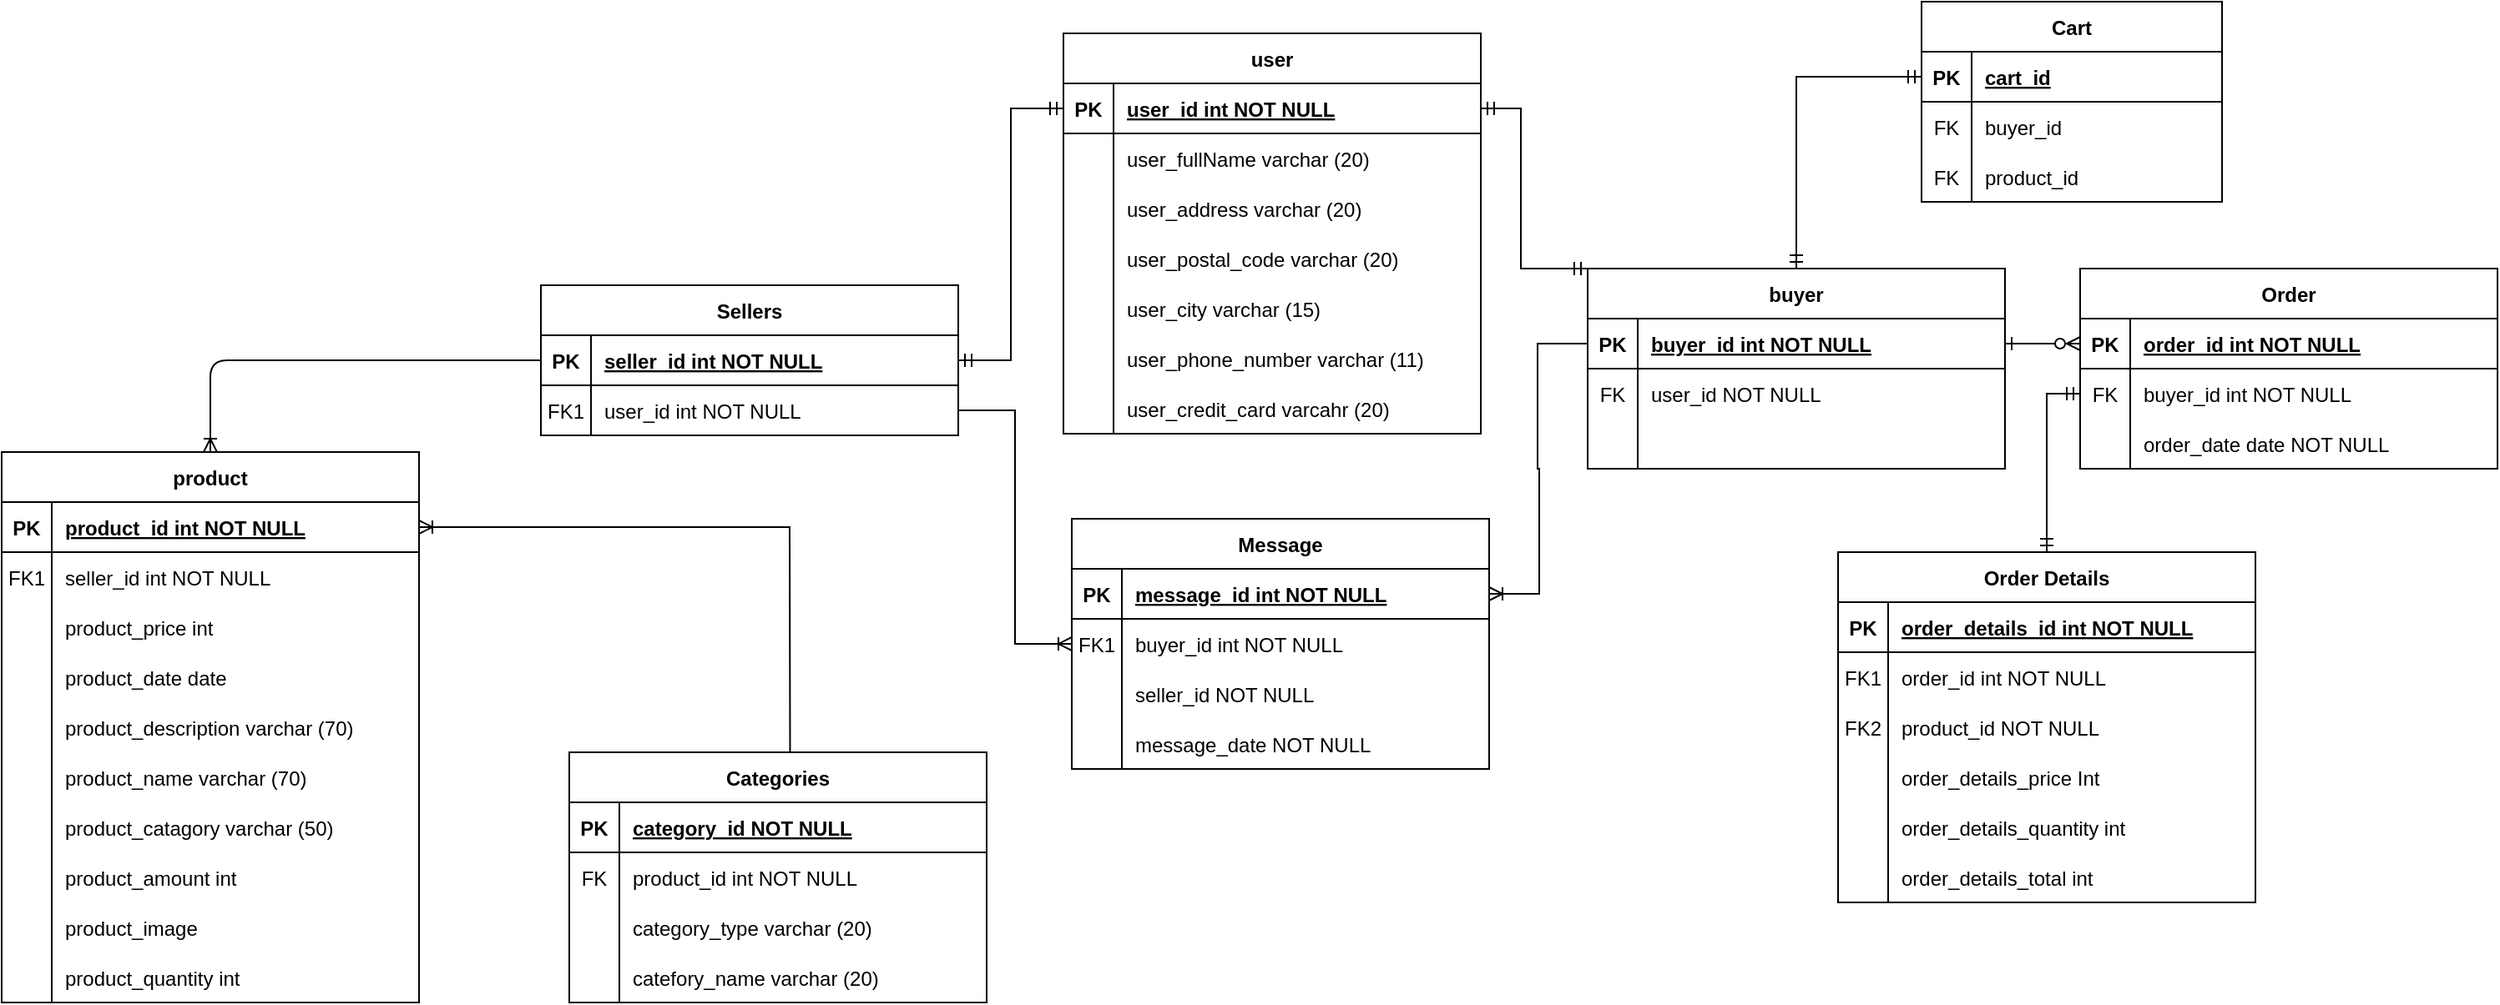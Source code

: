 <mxfile version="20.5.1" type="google"><diagram id="R2lEEEUBdFMjLlhIrx00" name="Page-1"><mxGraphModel dx="2414" dy="1028" grid="1" gridSize="10" guides="1" tooltips="1" connect="1" arrows="1" fold="1" page="1" pageScale="1" pageWidth="850" pageHeight="1100" math="0" shadow="0" extFonts="Permanent Marker^https://fonts.googleapis.com/css?family=Permanent+Marker"><root><mxCell id="0"/><mxCell id="1" parent="0"/><mxCell id="FmV2JUPuPhBurT6Kv4lT-8" value="" style="edgeStyle=entityRelationEdgeStyle;endArrow=ERzeroToMany;startArrow=ERone;endFill=1;startFill=0;exitX=1;exitY=0.5;exitDx=0;exitDy=0;entryX=0;entryY=0.5;entryDx=0;entryDy=0;" parent="1" source="FmV2JUPuPhBurT6Kv4lT-36" target="FmV2JUPuPhBurT6Kv4lT-26" edge="1"><mxGeometry width="100" height="100" relative="1" as="geometry"><mxPoint x="710" y="230" as="sourcePoint"/><mxPoint x="120" y="205" as="targetPoint"/></mxGeometry></mxCell><mxCell id="FmV2JUPuPhBurT6Kv4lT-9" value="Sellers" style="shape=table;startSize=30;container=1;collapsible=1;childLayout=tableLayout;fixedRows=1;rowLines=0;fontStyle=1;align=center;resizeLast=1;" parent="1" vertex="1"><mxGeometry x="-73" y="240" width="250" height="90" as="geometry"/></mxCell><mxCell id="FmV2JUPuPhBurT6Kv4lT-10" value="" style="shape=partialRectangle;collapsible=0;dropTarget=0;pointerEvents=0;fillColor=none;points=[[0,0.5],[1,0.5]];portConstraint=eastwest;top=0;left=0;right=0;bottom=1;" parent="FmV2JUPuPhBurT6Kv4lT-9" vertex="1"><mxGeometry y="30" width="250" height="30" as="geometry"/></mxCell><mxCell id="FmV2JUPuPhBurT6Kv4lT-11" value="PK" style="shape=partialRectangle;overflow=hidden;connectable=0;fillColor=none;top=0;left=0;bottom=0;right=0;fontStyle=1;" parent="FmV2JUPuPhBurT6Kv4lT-10" vertex="1"><mxGeometry width="30" height="30" as="geometry"><mxRectangle width="30" height="30" as="alternateBounds"/></mxGeometry></mxCell><mxCell id="FmV2JUPuPhBurT6Kv4lT-12" value="seller_id int NOT NULL " style="shape=partialRectangle;overflow=hidden;connectable=0;fillColor=none;top=0;left=0;bottom=0;right=0;align=left;spacingLeft=6;fontStyle=5;" parent="FmV2JUPuPhBurT6Kv4lT-10" vertex="1"><mxGeometry x="30" width="220" height="30" as="geometry"><mxRectangle width="220" height="30" as="alternateBounds"/></mxGeometry></mxCell><mxCell id="FmV2JUPuPhBurT6Kv4lT-13" value="" style="shape=partialRectangle;collapsible=0;dropTarget=0;pointerEvents=0;fillColor=none;points=[[0,0.5],[1,0.5]];portConstraint=eastwest;top=0;left=0;right=0;bottom=0;" parent="FmV2JUPuPhBurT6Kv4lT-9" vertex="1"><mxGeometry y="60" width="250" height="30" as="geometry"/></mxCell><mxCell id="FmV2JUPuPhBurT6Kv4lT-14" value="FK1" style="shape=partialRectangle;overflow=hidden;connectable=0;fillColor=none;top=0;left=0;bottom=0;right=0;" parent="FmV2JUPuPhBurT6Kv4lT-13" vertex="1"><mxGeometry width="30" height="30" as="geometry"><mxRectangle width="30" height="30" as="alternateBounds"/></mxGeometry></mxCell><mxCell id="FmV2JUPuPhBurT6Kv4lT-15" value="user_id int NOT NULL" style="shape=partialRectangle;overflow=hidden;connectable=0;fillColor=none;top=0;left=0;bottom=0;right=0;align=left;spacingLeft=6;" parent="FmV2JUPuPhBurT6Kv4lT-13" vertex="1"><mxGeometry x="30" width="220" height="30" as="geometry"><mxRectangle width="220" height="30" as="alternateBounds"/></mxGeometry></mxCell><mxCell id="FmV2JUPuPhBurT6Kv4lT-25" value="Order" style="shape=table;startSize=30;container=1;collapsible=1;childLayout=tableLayout;fixedRows=1;rowLines=0;fontStyle=1;align=center;resizeLast=1;" parent="1" vertex="1"><mxGeometry x="849" y="230" width="250" height="120" as="geometry"/></mxCell><mxCell id="FmV2JUPuPhBurT6Kv4lT-26" value="" style="shape=partialRectangle;collapsible=0;dropTarget=0;pointerEvents=0;fillColor=none;points=[[0,0.5],[1,0.5]];portConstraint=eastwest;top=0;left=0;right=0;bottom=1;" parent="FmV2JUPuPhBurT6Kv4lT-25" vertex="1"><mxGeometry y="30" width="250" height="30" as="geometry"/></mxCell><mxCell id="FmV2JUPuPhBurT6Kv4lT-27" value="PK" style="shape=partialRectangle;overflow=hidden;connectable=0;fillColor=none;top=0;left=0;bottom=0;right=0;fontStyle=1;" parent="FmV2JUPuPhBurT6Kv4lT-26" vertex="1"><mxGeometry width="30" height="30" as="geometry"><mxRectangle width="30" height="30" as="alternateBounds"/></mxGeometry></mxCell><mxCell id="FmV2JUPuPhBurT6Kv4lT-28" value="order_id int NOT NULL " style="shape=partialRectangle;overflow=hidden;connectable=0;fillColor=none;top=0;left=0;bottom=0;right=0;align=left;spacingLeft=6;fontStyle=5;" parent="FmV2JUPuPhBurT6Kv4lT-26" vertex="1"><mxGeometry x="30" width="220" height="30" as="geometry"><mxRectangle width="220" height="30" as="alternateBounds"/></mxGeometry></mxCell><mxCell id="hmLyhS4PEvPMnuB25apa-54" value="" style="shape=tableRow;horizontal=0;startSize=0;swimlaneHead=0;swimlaneBody=0;fillColor=none;collapsible=0;dropTarget=0;points=[[0,0.5],[1,0.5]];portConstraint=eastwest;top=0;left=0;right=0;bottom=0;" parent="FmV2JUPuPhBurT6Kv4lT-25" vertex="1"><mxGeometry y="60" width="250" height="30" as="geometry"/></mxCell><mxCell id="hmLyhS4PEvPMnuB25apa-55" value="FK" style="shape=partialRectangle;connectable=0;fillColor=none;top=0;left=0;bottom=0;right=0;editable=1;overflow=hidden;" parent="hmLyhS4PEvPMnuB25apa-54" vertex="1"><mxGeometry width="30" height="30" as="geometry"><mxRectangle width="30" height="30" as="alternateBounds"/></mxGeometry></mxCell><mxCell id="hmLyhS4PEvPMnuB25apa-56" value="buyer_id int NOT NULL" style="shape=partialRectangle;connectable=0;fillColor=none;top=0;left=0;bottom=0;right=0;align=left;spacingLeft=6;overflow=hidden;" parent="hmLyhS4PEvPMnuB25apa-54" vertex="1"><mxGeometry x="30" width="220" height="30" as="geometry"><mxRectangle width="220" height="30" as="alternateBounds"/></mxGeometry></mxCell><mxCell id="FmV2JUPuPhBurT6Kv4lT-32" value="" style="shape=partialRectangle;collapsible=0;dropTarget=0;pointerEvents=0;fillColor=none;points=[[0,0.5],[1,0.5]];portConstraint=eastwest;top=0;left=0;right=0;bottom=0;" parent="FmV2JUPuPhBurT6Kv4lT-25" vertex="1"><mxGeometry y="90" width="250" height="30" as="geometry"/></mxCell><mxCell id="FmV2JUPuPhBurT6Kv4lT-33" value="" style="shape=partialRectangle;overflow=hidden;connectable=0;fillColor=none;top=0;left=0;bottom=0;right=0;" parent="FmV2JUPuPhBurT6Kv4lT-32" vertex="1"><mxGeometry width="30" height="30" as="geometry"><mxRectangle width="30" height="30" as="alternateBounds"/></mxGeometry></mxCell><mxCell id="FmV2JUPuPhBurT6Kv4lT-34" value="order_date date NOT NULL" style="shape=partialRectangle;overflow=hidden;connectable=0;fillColor=none;top=0;left=0;bottom=0;right=0;align=left;spacingLeft=6;" parent="FmV2JUPuPhBurT6Kv4lT-32" vertex="1"><mxGeometry x="30" width="220" height="30" as="geometry"><mxRectangle width="220" height="30" as="alternateBounds"/></mxGeometry></mxCell><mxCell id="FmV2JUPuPhBurT6Kv4lT-35" value="buyer" style="shape=table;startSize=30;container=1;collapsible=1;childLayout=tableLayout;fixedRows=1;rowLines=0;fontStyle=1;align=center;resizeLast=1;" parent="1" vertex="1"><mxGeometry x="554" y="230" width="250" height="120" as="geometry"/></mxCell><mxCell id="FmV2JUPuPhBurT6Kv4lT-36" value="" style="shape=partialRectangle;collapsible=0;dropTarget=0;pointerEvents=0;fillColor=none;points=[[0,0.5],[1,0.5]];portConstraint=eastwest;top=0;left=0;right=0;bottom=1;" parent="FmV2JUPuPhBurT6Kv4lT-35" vertex="1"><mxGeometry y="30" width="250" height="30" as="geometry"/></mxCell><mxCell id="FmV2JUPuPhBurT6Kv4lT-37" value="PK" style="shape=partialRectangle;overflow=hidden;connectable=0;fillColor=none;top=0;left=0;bottom=0;right=0;fontStyle=1;" parent="FmV2JUPuPhBurT6Kv4lT-36" vertex="1"><mxGeometry width="30" height="30" as="geometry"><mxRectangle width="30" height="30" as="alternateBounds"/></mxGeometry></mxCell><mxCell id="FmV2JUPuPhBurT6Kv4lT-38" value="buyer_id int NOT NULL " style="shape=partialRectangle;overflow=hidden;connectable=0;fillColor=none;top=0;left=0;bottom=0;right=0;align=left;spacingLeft=6;fontStyle=5;" parent="FmV2JUPuPhBurT6Kv4lT-36" vertex="1"><mxGeometry x="30" width="220" height="30" as="geometry"><mxRectangle width="220" height="30" as="alternateBounds"/></mxGeometry></mxCell><mxCell id="hmLyhS4PEvPMnuB25apa-35" value="" style="shape=tableRow;horizontal=0;startSize=0;swimlaneHead=0;swimlaneBody=0;fillColor=none;collapsible=0;dropTarget=0;points=[[0,0.5],[1,0.5]];portConstraint=eastwest;top=0;left=0;right=0;bottom=0;" parent="FmV2JUPuPhBurT6Kv4lT-35" vertex="1"><mxGeometry y="60" width="250" height="30" as="geometry"/></mxCell><mxCell id="hmLyhS4PEvPMnuB25apa-36" value="FK" style="shape=partialRectangle;connectable=0;fillColor=none;top=0;left=0;bottom=0;right=0;fontStyle=0;overflow=hidden;" parent="hmLyhS4PEvPMnuB25apa-35" vertex="1"><mxGeometry width="30" height="30" as="geometry"><mxRectangle width="30" height="30" as="alternateBounds"/></mxGeometry></mxCell><mxCell id="hmLyhS4PEvPMnuB25apa-37" value="user_id NOT NULL" style="shape=partialRectangle;connectable=0;fillColor=none;top=0;left=0;bottom=0;right=0;align=left;spacingLeft=6;fontStyle=0;overflow=hidden;" parent="hmLyhS4PEvPMnuB25apa-35" vertex="1"><mxGeometry x="30" width="220" height="30" as="geometry"><mxRectangle width="220" height="30" as="alternateBounds"/></mxGeometry></mxCell><mxCell id="FmV2JUPuPhBurT6Kv4lT-39" value="" style="shape=partialRectangle;collapsible=0;dropTarget=0;pointerEvents=0;fillColor=none;points=[[0,0.5],[1,0.5]];portConstraint=eastwest;top=0;left=0;right=0;bottom=0;" parent="FmV2JUPuPhBurT6Kv4lT-35" vertex="1"><mxGeometry y="90" width="250" height="30" as="geometry"/></mxCell><mxCell id="FmV2JUPuPhBurT6Kv4lT-40" value="" style="shape=partialRectangle;overflow=hidden;connectable=0;fillColor=none;top=0;left=0;bottom=0;right=0;" parent="FmV2JUPuPhBurT6Kv4lT-39" vertex="1"><mxGeometry width="30" height="30" as="geometry"><mxRectangle width="30" height="30" as="alternateBounds"/></mxGeometry></mxCell><mxCell id="FmV2JUPuPhBurT6Kv4lT-41" value="" style="shape=partialRectangle;overflow=hidden;connectable=0;fillColor=none;top=0;left=0;bottom=0;right=0;align=left;spacingLeft=6;" parent="FmV2JUPuPhBurT6Kv4lT-39" vertex="1"><mxGeometry x="30" width="220" height="30" as="geometry"><mxRectangle width="220" height="30" as="alternateBounds"/></mxGeometry></mxCell><mxCell id="FmV2JUPuPhBurT6Kv4lT-42" value="product" style="shape=table;startSize=30;container=1;collapsible=1;childLayout=tableLayout;fixedRows=1;rowLines=0;fontStyle=1;align=center;resizeLast=1;" parent="1" vertex="1"><mxGeometry x="-396" y="340" width="250" height="330" as="geometry"/></mxCell><mxCell id="FmV2JUPuPhBurT6Kv4lT-43" value="" style="shape=partialRectangle;collapsible=0;dropTarget=0;pointerEvents=0;fillColor=none;points=[[0,0.5],[1,0.5]];portConstraint=eastwest;top=0;left=0;right=0;bottom=1;" parent="FmV2JUPuPhBurT6Kv4lT-42" vertex="1"><mxGeometry y="30" width="250" height="30" as="geometry"/></mxCell><mxCell id="FmV2JUPuPhBurT6Kv4lT-44" value="PK" style="shape=partialRectangle;overflow=hidden;connectable=0;fillColor=none;top=0;left=0;bottom=0;right=0;fontStyle=1;" parent="FmV2JUPuPhBurT6Kv4lT-43" vertex="1"><mxGeometry width="30" height="30" as="geometry"><mxRectangle width="30" height="30" as="alternateBounds"/></mxGeometry></mxCell><mxCell id="FmV2JUPuPhBurT6Kv4lT-45" value="product_id int NOT NULL " style="shape=partialRectangle;overflow=hidden;connectable=0;fillColor=none;top=0;left=0;bottom=0;right=0;align=left;spacingLeft=6;fontStyle=5;" parent="FmV2JUPuPhBurT6Kv4lT-43" vertex="1"><mxGeometry x="30" width="220" height="30" as="geometry"><mxRectangle width="220" height="30" as="alternateBounds"/></mxGeometry></mxCell><mxCell id="FmV2JUPuPhBurT6Kv4lT-46" value="" style="shape=partialRectangle;collapsible=0;dropTarget=0;pointerEvents=0;fillColor=none;points=[[0,0.5],[1,0.5]];portConstraint=eastwest;top=0;left=0;right=0;bottom=0;" parent="FmV2JUPuPhBurT6Kv4lT-42" vertex="1"><mxGeometry y="60" width="250" height="30" as="geometry"/></mxCell><mxCell id="FmV2JUPuPhBurT6Kv4lT-47" value="FK1" style="shape=partialRectangle;overflow=hidden;connectable=0;fillColor=none;top=0;left=0;bottom=0;right=0;" parent="FmV2JUPuPhBurT6Kv4lT-46" vertex="1"><mxGeometry width="30" height="30" as="geometry"><mxRectangle width="30" height="30" as="alternateBounds"/></mxGeometry></mxCell><mxCell id="FmV2JUPuPhBurT6Kv4lT-48" value="seller_id int NOT NULL" style="shape=partialRectangle;overflow=hidden;connectable=0;fillColor=none;top=0;left=0;bottom=0;right=0;align=left;spacingLeft=6;" parent="FmV2JUPuPhBurT6Kv4lT-46" vertex="1"><mxGeometry x="30" width="220" height="30" as="geometry"><mxRectangle width="220" height="30" as="alternateBounds"/></mxGeometry></mxCell><mxCell id="FmV2JUPuPhBurT6Kv4lT-82" value="" style="shape=tableRow;horizontal=0;startSize=0;swimlaneHead=0;swimlaneBody=0;fillColor=none;collapsible=0;dropTarget=0;points=[[0,0.5],[1,0.5]];portConstraint=eastwest;top=0;left=0;right=0;bottom=0;" parent="FmV2JUPuPhBurT6Kv4lT-42" vertex="1"><mxGeometry y="90" width="250" height="30" as="geometry"/></mxCell><mxCell id="FmV2JUPuPhBurT6Kv4lT-83" value="" style="shape=partialRectangle;connectable=0;fillColor=none;top=0;left=0;bottom=0;right=0;editable=1;overflow=hidden;" parent="FmV2JUPuPhBurT6Kv4lT-82" vertex="1"><mxGeometry width="30" height="30" as="geometry"><mxRectangle width="30" height="30" as="alternateBounds"/></mxGeometry></mxCell><mxCell id="FmV2JUPuPhBurT6Kv4lT-84" value="product_price int" style="shape=partialRectangle;connectable=0;fillColor=none;top=0;left=0;bottom=0;right=0;align=left;spacingLeft=6;overflow=hidden;" parent="FmV2JUPuPhBurT6Kv4lT-82" vertex="1"><mxGeometry x="30" width="220" height="30" as="geometry"><mxRectangle width="220" height="30" as="alternateBounds"/></mxGeometry></mxCell><mxCell id="FmV2JUPuPhBurT6Kv4lT-49" value="" style="shape=partialRectangle;collapsible=0;dropTarget=0;pointerEvents=0;fillColor=none;points=[[0,0.5],[1,0.5]];portConstraint=eastwest;top=0;left=0;right=0;bottom=0;" parent="FmV2JUPuPhBurT6Kv4lT-42" vertex="1"><mxGeometry y="120" width="250" height="30" as="geometry"/></mxCell><mxCell id="FmV2JUPuPhBurT6Kv4lT-50" value="" style="shape=partialRectangle;overflow=hidden;connectable=0;fillColor=none;top=0;left=0;bottom=0;right=0;" parent="FmV2JUPuPhBurT6Kv4lT-49" vertex="1"><mxGeometry width="30" height="30" as="geometry"><mxRectangle width="30" height="30" as="alternateBounds"/></mxGeometry></mxCell><mxCell id="FmV2JUPuPhBurT6Kv4lT-51" value="product_date date" style="shape=partialRectangle;overflow=hidden;connectable=0;fillColor=none;top=0;left=0;bottom=0;right=0;align=left;spacingLeft=6;" parent="FmV2JUPuPhBurT6Kv4lT-49" vertex="1"><mxGeometry x="30" width="220" height="30" as="geometry"><mxRectangle width="220" height="30" as="alternateBounds"/></mxGeometry></mxCell><mxCell id="FmV2JUPuPhBurT6Kv4lT-67" value="" style="shape=tableRow;horizontal=0;startSize=0;swimlaneHead=0;swimlaneBody=0;fillColor=none;collapsible=0;dropTarget=0;points=[[0,0.5],[1,0.5]];portConstraint=eastwest;top=0;left=0;right=0;bottom=0;" parent="FmV2JUPuPhBurT6Kv4lT-42" vertex="1"><mxGeometry y="150" width="250" height="30" as="geometry"/></mxCell><mxCell id="FmV2JUPuPhBurT6Kv4lT-68" value="" style="shape=partialRectangle;connectable=0;fillColor=none;top=0;left=0;bottom=0;right=0;editable=1;overflow=hidden;" parent="FmV2JUPuPhBurT6Kv4lT-67" vertex="1"><mxGeometry width="30" height="30" as="geometry"><mxRectangle width="30" height="30" as="alternateBounds"/></mxGeometry></mxCell><mxCell id="FmV2JUPuPhBurT6Kv4lT-69" value="product_description varchar (70)" style="shape=partialRectangle;connectable=0;fillColor=none;top=0;left=0;bottom=0;right=0;align=left;spacingLeft=6;overflow=hidden;" parent="FmV2JUPuPhBurT6Kv4lT-67" vertex="1"><mxGeometry x="30" width="220" height="30" as="geometry"><mxRectangle width="220" height="30" as="alternateBounds"/></mxGeometry></mxCell><mxCell id="FmV2JUPuPhBurT6Kv4lT-70" value="" style="shape=tableRow;horizontal=0;startSize=0;swimlaneHead=0;swimlaneBody=0;fillColor=none;collapsible=0;dropTarget=0;points=[[0,0.5],[1,0.5]];portConstraint=eastwest;top=0;left=0;right=0;bottom=0;" parent="FmV2JUPuPhBurT6Kv4lT-42" vertex="1"><mxGeometry y="180" width="250" height="30" as="geometry"/></mxCell><mxCell id="FmV2JUPuPhBurT6Kv4lT-71" value="" style="shape=partialRectangle;connectable=0;fillColor=none;top=0;left=0;bottom=0;right=0;editable=1;overflow=hidden;" parent="FmV2JUPuPhBurT6Kv4lT-70" vertex="1"><mxGeometry width="30" height="30" as="geometry"><mxRectangle width="30" height="30" as="alternateBounds"/></mxGeometry></mxCell><mxCell id="FmV2JUPuPhBurT6Kv4lT-72" value="product_name varchar (70)" style="shape=partialRectangle;connectable=0;fillColor=none;top=0;left=0;bottom=0;right=0;align=left;spacingLeft=6;overflow=hidden;" parent="FmV2JUPuPhBurT6Kv4lT-70" vertex="1"><mxGeometry x="30" width="220" height="30" as="geometry"><mxRectangle width="220" height="30" as="alternateBounds"/></mxGeometry></mxCell><mxCell id="FmV2JUPuPhBurT6Kv4lT-73" value="" style="shape=tableRow;horizontal=0;startSize=0;swimlaneHead=0;swimlaneBody=0;fillColor=none;collapsible=0;dropTarget=0;points=[[0,0.5],[1,0.5]];portConstraint=eastwest;top=0;left=0;right=0;bottom=0;" parent="FmV2JUPuPhBurT6Kv4lT-42" vertex="1"><mxGeometry y="210" width="250" height="30" as="geometry"/></mxCell><mxCell id="FmV2JUPuPhBurT6Kv4lT-74" value="" style="shape=partialRectangle;connectable=0;fillColor=none;top=0;left=0;bottom=0;right=0;editable=1;overflow=hidden;" parent="FmV2JUPuPhBurT6Kv4lT-73" vertex="1"><mxGeometry width="30" height="30" as="geometry"><mxRectangle width="30" height="30" as="alternateBounds"/></mxGeometry></mxCell><mxCell id="FmV2JUPuPhBurT6Kv4lT-75" value="product_catagory varchar (50)" style="shape=partialRectangle;connectable=0;fillColor=none;top=0;left=0;bottom=0;right=0;align=left;spacingLeft=6;overflow=hidden;" parent="FmV2JUPuPhBurT6Kv4lT-73" vertex="1"><mxGeometry x="30" width="220" height="30" as="geometry"><mxRectangle width="220" height="30" as="alternateBounds"/></mxGeometry></mxCell><mxCell id="FmV2JUPuPhBurT6Kv4lT-85" value="" style="shape=tableRow;horizontal=0;startSize=0;swimlaneHead=0;swimlaneBody=0;fillColor=none;collapsible=0;dropTarget=0;points=[[0,0.5],[1,0.5]];portConstraint=eastwest;top=0;left=0;right=0;bottom=0;" parent="FmV2JUPuPhBurT6Kv4lT-42" vertex="1"><mxGeometry y="240" width="250" height="30" as="geometry"/></mxCell><mxCell id="FmV2JUPuPhBurT6Kv4lT-86" value="" style="shape=partialRectangle;connectable=0;fillColor=none;top=0;left=0;bottom=0;right=0;editable=1;overflow=hidden;" parent="FmV2JUPuPhBurT6Kv4lT-85" vertex="1"><mxGeometry width="30" height="30" as="geometry"><mxRectangle width="30" height="30" as="alternateBounds"/></mxGeometry></mxCell><mxCell id="FmV2JUPuPhBurT6Kv4lT-87" value="product_amount int" style="shape=partialRectangle;connectable=0;fillColor=none;top=0;left=0;bottom=0;right=0;align=left;spacingLeft=6;overflow=hidden;" parent="FmV2JUPuPhBurT6Kv4lT-85" vertex="1"><mxGeometry x="30" width="220" height="30" as="geometry"><mxRectangle width="220" height="30" as="alternateBounds"/></mxGeometry></mxCell><mxCell id="FmV2JUPuPhBurT6Kv4lT-88" value="" style="shape=tableRow;horizontal=0;startSize=0;swimlaneHead=0;swimlaneBody=0;fillColor=none;collapsible=0;dropTarget=0;points=[[0,0.5],[1,0.5]];portConstraint=eastwest;top=0;left=0;right=0;bottom=0;" parent="FmV2JUPuPhBurT6Kv4lT-42" vertex="1"><mxGeometry y="270" width="250" height="30" as="geometry"/></mxCell><mxCell id="FmV2JUPuPhBurT6Kv4lT-89" value="" style="shape=partialRectangle;connectable=0;fillColor=none;top=0;left=0;bottom=0;right=0;editable=1;overflow=hidden;" parent="FmV2JUPuPhBurT6Kv4lT-88" vertex="1"><mxGeometry width="30" height="30" as="geometry"><mxRectangle width="30" height="30" as="alternateBounds"/></mxGeometry></mxCell><mxCell id="FmV2JUPuPhBurT6Kv4lT-90" value="product_image" style="shape=partialRectangle;connectable=0;fillColor=none;top=0;left=0;bottom=0;right=0;align=left;spacingLeft=6;overflow=hidden;" parent="FmV2JUPuPhBurT6Kv4lT-88" vertex="1"><mxGeometry x="30" width="220" height="30" as="geometry"><mxRectangle width="220" height="30" as="alternateBounds"/></mxGeometry></mxCell><mxCell id="FmV2JUPuPhBurT6Kv4lT-102" value="" style="shape=tableRow;horizontal=0;startSize=0;swimlaneHead=0;swimlaneBody=0;fillColor=none;collapsible=0;dropTarget=0;points=[[0,0.5],[1,0.5]];portConstraint=eastwest;top=0;left=0;right=0;bottom=0;" parent="FmV2JUPuPhBurT6Kv4lT-42" vertex="1"><mxGeometry y="300" width="250" height="30" as="geometry"/></mxCell><mxCell id="FmV2JUPuPhBurT6Kv4lT-103" value="" style="shape=partialRectangle;connectable=0;fillColor=none;top=0;left=0;bottom=0;right=0;editable=1;overflow=hidden;" parent="FmV2JUPuPhBurT6Kv4lT-102" vertex="1"><mxGeometry width="30" height="30" as="geometry"><mxRectangle width="30" height="30" as="alternateBounds"/></mxGeometry></mxCell><mxCell id="FmV2JUPuPhBurT6Kv4lT-104" value="product_quantity int" style="shape=partialRectangle;connectable=0;fillColor=none;top=0;left=0;bottom=0;right=0;align=left;spacingLeft=6;overflow=hidden;" parent="FmV2JUPuPhBurT6Kv4lT-102" vertex="1"><mxGeometry x="30" width="220" height="30" as="geometry"><mxRectangle width="220" height="30" as="alternateBounds"/></mxGeometry></mxCell><mxCell id="FmV2JUPuPhBurT6Kv4lT-52" value="user" style="shape=table;startSize=30;container=1;collapsible=1;childLayout=tableLayout;fixedRows=1;rowLines=0;fontStyle=1;align=center;resizeLast=1;" parent="1" vertex="1"><mxGeometry x="240" y="89" width="250" height="240" as="geometry"/></mxCell><mxCell id="FmV2JUPuPhBurT6Kv4lT-53" value="" style="shape=partialRectangle;collapsible=0;dropTarget=0;pointerEvents=0;fillColor=none;points=[[0,0.5],[1,0.5]];portConstraint=eastwest;top=0;left=0;right=0;bottom=1;" parent="FmV2JUPuPhBurT6Kv4lT-52" vertex="1"><mxGeometry y="30" width="250" height="30" as="geometry"/></mxCell><mxCell id="FmV2JUPuPhBurT6Kv4lT-54" value="PK" style="shape=partialRectangle;overflow=hidden;connectable=0;fillColor=none;top=0;left=0;bottom=0;right=0;fontStyle=1;" parent="FmV2JUPuPhBurT6Kv4lT-53" vertex="1"><mxGeometry width="30" height="30" as="geometry"><mxRectangle width="30" height="30" as="alternateBounds"/></mxGeometry></mxCell><mxCell id="FmV2JUPuPhBurT6Kv4lT-55" value="user_id int NOT NULL " style="shape=partialRectangle;overflow=hidden;connectable=0;fillColor=none;top=0;left=0;bottom=0;right=0;align=left;spacingLeft=6;fontStyle=5;" parent="FmV2JUPuPhBurT6Kv4lT-53" vertex="1"><mxGeometry x="30" width="220" height="30" as="geometry"><mxRectangle width="220" height="30" as="alternateBounds"/></mxGeometry></mxCell><mxCell id="FmV2JUPuPhBurT6Kv4lT-56" value="" style="shape=partialRectangle;collapsible=0;dropTarget=0;pointerEvents=0;fillColor=none;points=[[0,0.5],[1,0.5]];portConstraint=eastwest;top=0;left=0;right=0;bottom=0;" parent="FmV2JUPuPhBurT6Kv4lT-52" vertex="1"><mxGeometry y="60" width="250" height="30" as="geometry"/></mxCell><mxCell id="FmV2JUPuPhBurT6Kv4lT-57" value="" style="shape=partialRectangle;overflow=hidden;connectable=0;fillColor=none;top=0;left=0;bottom=0;right=0;" parent="FmV2JUPuPhBurT6Kv4lT-56" vertex="1"><mxGeometry width="30" height="30" as="geometry"><mxRectangle width="30" height="30" as="alternateBounds"/></mxGeometry></mxCell><mxCell id="FmV2JUPuPhBurT6Kv4lT-58" value="user_fullName varchar (20)" style="shape=partialRectangle;overflow=hidden;connectable=0;fillColor=none;top=0;left=0;bottom=0;right=0;align=left;spacingLeft=6;" parent="FmV2JUPuPhBurT6Kv4lT-56" vertex="1"><mxGeometry x="30" width="220" height="30" as="geometry"><mxRectangle width="220" height="30" as="alternateBounds"/></mxGeometry></mxCell><mxCell id="FmV2JUPuPhBurT6Kv4lT-59" value="" style="shape=partialRectangle;collapsible=0;dropTarget=0;pointerEvents=0;fillColor=none;points=[[0,0.5],[1,0.5]];portConstraint=eastwest;top=0;left=0;right=0;bottom=0;" parent="FmV2JUPuPhBurT6Kv4lT-52" vertex="1"><mxGeometry y="90" width="250" height="30" as="geometry"/></mxCell><mxCell id="FmV2JUPuPhBurT6Kv4lT-60" value="" style="shape=partialRectangle;overflow=hidden;connectable=0;fillColor=none;top=0;left=0;bottom=0;right=0;" parent="FmV2JUPuPhBurT6Kv4lT-59" vertex="1"><mxGeometry width="30" height="30" as="geometry"><mxRectangle width="30" height="30" as="alternateBounds"/></mxGeometry></mxCell><mxCell id="FmV2JUPuPhBurT6Kv4lT-61" value="user_address varchar (20)" style="shape=partialRectangle;overflow=hidden;connectable=0;fillColor=none;top=0;left=0;bottom=0;right=0;align=left;spacingLeft=6;" parent="FmV2JUPuPhBurT6Kv4lT-59" vertex="1"><mxGeometry x="30" width="220" height="30" as="geometry"><mxRectangle width="220" height="30" as="alternateBounds"/></mxGeometry></mxCell><mxCell id="FmV2JUPuPhBurT6Kv4lT-79" value="" style="shape=tableRow;horizontal=0;startSize=0;swimlaneHead=0;swimlaneBody=0;fillColor=none;collapsible=0;dropTarget=0;points=[[0,0.5],[1,0.5]];portConstraint=eastwest;top=0;left=0;right=0;bottom=0;" parent="FmV2JUPuPhBurT6Kv4lT-52" vertex="1"><mxGeometry y="120" width="250" height="30" as="geometry"/></mxCell><mxCell id="FmV2JUPuPhBurT6Kv4lT-80" value="" style="shape=partialRectangle;connectable=0;fillColor=none;top=0;left=0;bottom=0;right=0;editable=1;overflow=hidden;" parent="FmV2JUPuPhBurT6Kv4lT-79" vertex="1"><mxGeometry width="30" height="30" as="geometry"><mxRectangle width="30" height="30" as="alternateBounds"/></mxGeometry></mxCell><mxCell id="FmV2JUPuPhBurT6Kv4lT-81" value="user_postal_code varchar (20)" style="shape=partialRectangle;connectable=0;fillColor=none;top=0;left=0;bottom=0;right=0;align=left;spacingLeft=6;overflow=hidden;" parent="FmV2JUPuPhBurT6Kv4lT-79" vertex="1"><mxGeometry x="30" width="220" height="30" as="geometry"><mxRectangle width="220" height="30" as="alternateBounds"/></mxGeometry></mxCell><mxCell id="FmV2JUPuPhBurT6Kv4lT-96" value="" style="shape=tableRow;horizontal=0;startSize=0;swimlaneHead=0;swimlaneBody=0;fillColor=none;collapsible=0;dropTarget=0;points=[[0,0.5],[1,0.5]];portConstraint=eastwest;top=0;left=0;right=0;bottom=0;" parent="FmV2JUPuPhBurT6Kv4lT-52" vertex="1"><mxGeometry y="150" width="250" height="30" as="geometry"/></mxCell><mxCell id="FmV2JUPuPhBurT6Kv4lT-97" value="" style="shape=partialRectangle;connectable=0;fillColor=none;top=0;left=0;bottom=0;right=0;editable=1;overflow=hidden;" parent="FmV2JUPuPhBurT6Kv4lT-96" vertex="1"><mxGeometry width="30" height="30" as="geometry"><mxRectangle width="30" height="30" as="alternateBounds"/></mxGeometry></mxCell><mxCell id="FmV2JUPuPhBurT6Kv4lT-98" value="user_city varchar (15)" style="shape=partialRectangle;connectable=0;fillColor=none;top=0;left=0;bottom=0;right=0;align=left;spacingLeft=6;overflow=hidden;" parent="FmV2JUPuPhBurT6Kv4lT-96" vertex="1"><mxGeometry x="30" width="220" height="30" as="geometry"><mxRectangle width="220" height="30" as="alternateBounds"/></mxGeometry></mxCell><mxCell id="FmV2JUPuPhBurT6Kv4lT-105" value="" style="shape=tableRow;horizontal=0;startSize=0;swimlaneHead=0;swimlaneBody=0;fillColor=none;collapsible=0;dropTarget=0;points=[[0,0.5],[1,0.5]];portConstraint=eastwest;top=0;left=0;right=0;bottom=0;" parent="FmV2JUPuPhBurT6Kv4lT-52" vertex="1"><mxGeometry y="180" width="250" height="30" as="geometry"/></mxCell><mxCell id="FmV2JUPuPhBurT6Kv4lT-106" value="" style="shape=partialRectangle;connectable=0;fillColor=none;top=0;left=0;bottom=0;right=0;editable=1;overflow=hidden;" parent="FmV2JUPuPhBurT6Kv4lT-105" vertex="1"><mxGeometry width="30" height="30" as="geometry"><mxRectangle width="30" height="30" as="alternateBounds"/></mxGeometry></mxCell><mxCell id="FmV2JUPuPhBurT6Kv4lT-107" value="user_phone_number varchar (11)" style="shape=partialRectangle;connectable=0;fillColor=none;top=0;left=0;bottom=0;right=0;align=left;spacingLeft=6;overflow=hidden;" parent="FmV2JUPuPhBurT6Kv4lT-105" vertex="1"><mxGeometry x="30" width="220" height="30" as="geometry"><mxRectangle width="220" height="30" as="alternateBounds"/></mxGeometry></mxCell><mxCell id="FmV2JUPuPhBurT6Kv4lT-108" value="" style="shape=tableRow;horizontal=0;startSize=0;swimlaneHead=0;swimlaneBody=0;fillColor=none;collapsible=0;dropTarget=0;points=[[0,0.5],[1,0.5]];portConstraint=eastwest;top=0;left=0;right=0;bottom=0;" parent="FmV2JUPuPhBurT6Kv4lT-52" vertex="1"><mxGeometry y="210" width="250" height="30" as="geometry"/></mxCell><mxCell id="FmV2JUPuPhBurT6Kv4lT-109" value="" style="shape=partialRectangle;connectable=0;fillColor=none;top=0;left=0;bottom=0;right=0;editable=1;overflow=hidden;" parent="FmV2JUPuPhBurT6Kv4lT-108" vertex="1"><mxGeometry width="30" height="30" as="geometry"><mxRectangle width="30" height="30" as="alternateBounds"/></mxGeometry></mxCell><mxCell id="FmV2JUPuPhBurT6Kv4lT-110" value="user_credit_card varcahr (20)" style="shape=partialRectangle;connectable=0;fillColor=none;top=0;left=0;bottom=0;right=0;align=left;spacingLeft=6;overflow=hidden;" parent="FmV2JUPuPhBurT6Kv4lT-108" vertex="1"><mxGeometry x="30" width="220" height="30" as="geometry"><mxRectangle width="220" height="30" as="alternateBounds"/></mxGeometry></mxCell><mxCell id="FmV2JUPuPhBurT6Kv4lT-62" value="" style="edgeStyle=orthogonalEdgeStyle;fontSize=12;html=1;endArrow=ERoneToMany;entryX=0.5;entryY=0;entryDx=0;entryDy=0;exitX=0;exitY=0.5;exitDx=0;exitDy=0;elbow=vertical;" parent="1" source="FmV2JUPuPhBurT6Kv4lT-9" target="FmV2JUPuPhBurT6Kv4lT-42" edge="1"><mxGeometry width="100" height="100" relative="1" as="geometry"><mxPoint x="-543" y="440" as="sourcePoint"/><mxPoint x="-443" y="340" as="targetPoint"/></mxGeometry></mxCell><mxCell id="hmLyhS4PEvPMnuB25apa-2" value="Message" style="shape=table;startSize=30;container=1;collapsible=1;childLayout=tableLayout;fixedRows=1;rowLines=0;fontStyle=1;align=center;resizeLast=1;" parent="1" vertex="1"><mxGeometry x="245" y="380" width="250" height="150" as="geometry"/></mxCell><mxCell id="hmLyhS4PEvPMnuB25apa-3" value="" style="shape=partialRectangle;collapsible=0;dropTarget=0;pointerEvents=0;fillColor=none;points=[[0,0.5],[1,0.5]];portConstraint=eastwest;top=0;left=0;right=0;bottom=1;" parent="hmLyhS4PEvPMnuB25apa-2" vertex="1"><mxGeometry y="30" width="250" height="30" as="geometry"/></mxCell><mxCell id="hmLyhS4PEvPMnuB25apa-4" value="PK" style="shape=partialRectangle;overflow=hidden;connectable=0;fillColor=none;top=0;left=0;bottom=0;right=0;fontStyle=1;" parent="hmLyhS4PEvPMnuB25apa-3" vertex="1"><mxGeometry width="30" height="30" as="geometry"><mxRectangle width="30" height="30" as="alternateBounds"/></mxGeometry></mxCell><mxCell id="hmLyhS4PEvPMnuB25apa-5" value="message_id int NOT NULL " style="shape=partialRectangle;overflow=hidden;connectable=0;fillColor=none;top=0;left=0;bottom=0;right=0;align=left;spacingLeft=6;fontStyle=5;" parent="hmLyhS4PEvPMnuB25apa-3" vertex="1"><mxGeometry x="30" width="220" height="30" as="geometry"><mxRectangle width="220" height="30" as="alternateBounds"/></mxGeometry></mxCell><mxCell id="hmLyhS4PEvPMnuB25apa-6" value="" style="shape=partialRectangle;collapsible=0;dropTarget=0;pointerEvents=0;fillColor=none;points=[[0,0.5],[1,0.5]];portConstraint=eastwest;top=0;left=0;right=0;bottom=0;" parent="hmLyhS4PEvPMnuB25apa-2" vertex="1"><mxGeometry y="60" width="250" height="30" as="geometry"/></mxCell><mxCell id="hmLyhS4PEvPMnuB25apa-7" value="FK1" style="shape=partialRectangle;overflow=hidden;connectable=0;fillColor=none;top=0;left=0;bottom=0;right=0;" parent="hmLyhS4PEvPMnuB25apa-6" vertex="1"><mxGeometry width="30" height="30" as="geometry"><mxRectangle width="30" height="30" as="alternateBounds"/></mxGeometry></mxCell><mxCell id="hmLyhS4PEvPMnuB25apa-8" value="buyer_id int NOT NULL" style="shape=partialRectangle;overflow=hidden;connectable=0;fillColor=none;top=0;left=0;bottom=0;right=0;align=left;spacingLeft=6;" parent="hmLyhS4PEvPMnuB25apa-6" vertex="1"><mxGeometry x="30" width="220" height="30" as="geometry"><mxRectangle width="220" height="30" as="alternateBounds"/></mxGeometry></mxCell><mxCell id="hmLyhS4PEvPMnuB25apa-9" value="" style="shape=partialRectangle;collapsible=0;dropTarget=0;pointerEvents=0;fillColor=none;points=[[0,0.5],[1,0.5]];portConstraint=eastwest;top=0;left=0;right=0;bottom=0;" parent="hmLyhS4PEvPMnuB25apa-2" vertex="1"><mxGeometry y="90" width="250" height="30" as="geometry"/></mxCell><mxCell id="hmLyhS4PEvPMnuB25apa-10" value="" style="shape=partialRectangle;overflow=hidden;connectable=0;fillColor=none;top=0;left=0;bottom=0;right=0;" parent="hmLyhS4PEvPMnuB25apa-9" vertex="1"><mxGeometry width="30" height="30" as="geometry"><mxRectangle width="30" height="30" as="alternateBounds"/></mxGeometry></mxCell><mxCell id="hmLyhS4PEvPMnuB25apa-11" value="seller_id NOT NULL" style="shape=partialRectangle;overflow=hidden;connectable=0;fillColor=none;top=0;left=0;bottom=0;right=0;align=left;spacingLeft=6;" parent="hmLyhS4PEvPMnuB25apa-9" vertex="1"><mxGeometry x="30" width="220" height="30" as="geometry"><mxRectangle width="220" height="30" as="alternateBounds"/></mxGeometry></mxCell><mxCell id="hmLyhS4PEvPMnuB25apa-26" value="" style="shape=tableRow;horizontal=0;startSize=0;swimlaneHead=0;swimlaneBody=0;fillColor=none;collapsible=0;dropTarget=0;points=[[0,0.5],[1,0.5]];portConstraint=eastwest;top=0;left=0;right=0;bottom=0;" parent="hmLyhS4PEvPMnuB25apa-2" vertex="1"><mxGeometry y="120" width="250" height="30" as="geometry"/></mxCell><mxCell id="hmLyhS4PEvPMnuB25apa-27" value="" style="shape=partialRectangle;connectable=0;fillColor=none;top=0;left=0;bottom=0;right=0;editable=1;overflow=hidden;" parent="hmLyhS4PEvPMnuB25apa-26" vertex="1"><mxGeometry width="30" height="30" as="geometry"><mxRectangle width="30" height="30" as="alternateBounds"/></mxGeometry></mxCell><mxCell id="hmLyhS4PEvPMnuB25apa-28" value="message_date NOT NULL" style="shape=partialRectangle;connectable=0;fillColor=none;top=0;left=0;bottom=0;right=0;align=left;spacingLeft=6;overflow=hidden;" parent="hmLyhS4PEvPMnuB25apa-26" vertex="1"><mxGeometry x="30" width="220" height="30" as="geometry"><mxRectangle width="220" height="30" as="alternateBounds"/></mxGeometry></mxCell><mxCell id="hmLyhS4PEvPMnuB25apa-38" value="Cart" style="shape=table;startSize=30;container=1;collapsible=1;childLayout=tableLayout;fixedRows=1;rowLines=0;fontStyle=1;align=center;resizeLast=1;" parent="1" vertex="1"><mxGeometry x="754" y="70" width="180" height="120" as="geometry"/></mxCell><mxCell id="hmLyhS4PEvPMnuB25apa-39" value="" style="shape=tableRow;horizontal=0;startSize=0;swimlaneHead=0;swimlaneBody=0;fillColor=none;collapsible=0;dropTarget=0;points=[[0,0.5],[1,0.5]];portConstraint=eastwest;top=0;left=0;right=0;bottom=1;" parent="hmLyhS4PEvPMnuB25apa-38" vertex="1"><mxGeometry y="30" width="180" height="30" as="geometry"/></mxCell><mxCell id="hmLyhS4PEvPMnuB25apa-40" value="PK" style="shape=partialRectangle;connectable=0;fillColor=none;top=0;left=0;bottom=0;right=0;fontStyle=1;overflow=hidden;" parent="hmLyhS4PEvPMnuB25apa-39" vertex="1"><mxGeometry width="30" height="30" as="geometry"><mxRectangle width="30" height="30" as="alternateBounds"/></mxGeometry></mxCell><mxCell id="hmLyhS4PEvPMnuB25apa-41" value="cart_id" style="shape=partialRectangle;connectable=0;fillColor=none;top=0;left=0;bottom=0;right=0;align=left;spacingLeft=6;fontStyle=5;overflow=hidden;" parent="hmLyhS4PEvPMnuB25apa-39" vertex="1"><mxGeometry x="30" width="150" height="30" as="geometry"><mxRectangle width="150" height="30" as="alternateBounds"/></mxGeometry></mxCell><mxCell id="hmLyhS4PEvPMnuB25apa-42" value="" style="shape=tableRow;horizontal=0;startSize=0;swimlaneHead=0;swimlaneBody=0;fillColor=none;collapsible=0;dropTarget=0;points=[[0,0.5],[1,0.5]];portConstraint=eastwest;top=0;left=0;right=0;bottom=0;" parent="hmLyhS4PEvPMnuB25apa-38" vertex="1"><mxGeometry y="60" width="180" height="30" as="geometry"/></mxCell><mxCell id="hmLyhS4PEvPMnuB25apa-43" value="FK" style="shape=partialRectangle;connectable=0;fillColor=none;top=0;left=0;bottom=0;right=0;editable=1;overflow=hidden;" parent="hmLyhS4PEvPMnuB25apa-42" vertex="1"><mxGeometry width="30" height="30" as="geometry"><mxRectangle width="30" height="30" as="alternateBounds"/></mxGeometry></mxCell><mxCell id="hmLyhS4PEvPMnuB25apa-44" value="buyer_id" style="shape=partialRectangle;connectable=0;fillColor=none;top=0;left=0;bottom=0;right=0;align=left;spacingLeft=6;overflow=hidden;" parent="hmLyhS4PEvPMnuB25apa-42" vertex="1"><mxGeometry x="30" width="150" height="30" as="geometry"><mxRectangle width="150" height="30" as="alternateBounds"/></mxGeometry></mxCell><mxCell id="hmLyhS4PEvPMnuB25apa-45" value="" style="shape=tableRow;horizontal=0;startSize=0;swimlaneHead=0;swimlaneBody=0;fillColor=none;collapsible=0;dropTarget=0;points=[[0,0.5],[1,0.5]];portConstraint=eastwest;top=0;left=0;right=0;bottom=0;" parent="hmLyhS4PEvPMnuB25apa-38" vertex="1"><mxGeometry y="90" width="180" height="30" as="geometry"/></mxCell><mxCell id="hmLyhS4PEvPMnuB25apa-46" value="FK" style="shape=partialRectangle;connectable=0;fillColor=none;top=0;left=0;bottom=0;right=0;editable=1;overflow=hidden;" parent="hmLyhS4PEvPMnuB25apa-45" vertex="1"><mxGeometry width="30" height="30" as="geometry"><mxRectangle width="30" height="30" as="alternateBounds"/></mxGeometry></mxCell><mxCell id="hmLyhS4PEvPMnuB25apa-47" value="product_id" style="shape=partialRectangle;connectable=0;fillColor=none;top=0;left=0;bottom=0;right=0;align=left;spacingLeft=6;overflow=hidden;" parent="hmLyhS4PEvPMnuB25apa-45" vertex="1"><mxGeometry x="30" width="150" height="30" as="geometry"><mxRectangle width="150" height="30" as="alternateBounds"/></mxGeometry></mxCell><mxCell id="FmV2JUPuPhBurT6Kv4lT-93" value="" style="edgeStyle=orthogonalEdgeStyle;fontSize=12;html=1;endArrow=ERmandOne;startArrow=ERmandOne;rounded=0;exitX=1;exitY=0.5;exitDx=0;exitDy=0;entryX=0;entryY=0.5;entryDx=0;entryDy=0;" parent="1" source="FmV2JUPuPhBurT6Kv4lT-10" target="FmV2JUPuPhBurT6Kv4lT-53" edge="1"><mxGeometry width="100" height="100" relative="1" as="geometry"><mxPoint x="244" y="260" as="sourcePoint"/><mxPoint x="224" y="145" as="targetPoint"/></mxGeometry></mxCell><mxCell id="FmV2JUPuPhBurT6Kv4lT-94" value="" style="edgeStyle=orthogonalEdgeStyle;fontSize=12;html=1;endArrow=ERmandOne;startArrow=ERmandOne;rounded=0;exitX=0;exitY=0;exitDx=0;exitDy=0;entryX=1;entryY=0.5;entryDx=0;entryDy=0;" parent="1" source="FmV2JUPuPhBurT6Kv4lT-35" target="FmV2JUPuPhBurT6Kv4lT-53" edge="1"><mxGeometry width="100" height="100" relative="1" as="geometry"><mxPoint x="344" y="344" as="sourcePoint"/><mxPoint x="544" y="70" as="targetPoint"/><Array as="points"><mxPoint x="514" y="230"/><mxPoint x="514" y="134"/></Array></mxGeometry></mxCell><mxCell id="hmLyhS4PEvPMnuB25apa-52" value="" style="edgeStyle=entityRelationEdgeStyle;fontSize=12;html=1;endArrow=ERoneToMany;rounded=0;entryX=1;entryY=0.5;entryDx=0;entryDy=0;exitX=0;exitY=0.5;exitDx=0;exitDy=0;" parent="1" source="FmV2JUPuPhBurT6Kv4lT-36" target="hmLyhS4PEvPMnuB25apa-3" edge="1"><mxGeometry width="100" height="100" relative="1" as="geometry"><mxPoint x="604" y="430" as="sourcePoint"/><mxPoint x="684" y="420" as="targetPoint"/></mxGeometry></mxCell><mxCell id="hmLyhS4PEvPMnuB25apa-53" value="" style="edgeStyle=orthogonalEdgeStyle;fontSize=12;html=1;endArrow=ERoneToMany;rounded=0;entryX=0;entryY=0.5;entryDx=0;entryDy=0;exitX=1;exitY=0.5;exitDx=0;exitDy=0;" parent="1" source="FmV2JUPuPhBurT6Kv4lT-13" target="hmLyhS4PEvPMnuB25apa-6" edge="1"><mxGeometry width="100" height="100" relative="1" as="geometry"><mxPoint x="144.0" y="340" as="sourcePoint"/><mxPoint x="-186" y="675.99" as="targetPoint"/></mxGeometry></mxCell><mxCell id="FmV2JUPuPhBurT6Kv4lT-111" value="Order Details" style="shape=table;startSize=30;container=1;collapsible=1;childLayout=tableLayout;fixedRows=1;rowLines=0;fontStyle=1;align=center;resizeLast=1;" parent="1" vertex="1"><mxGeometry x="704" y="400" width="250" height="210" as="geometry"/></mxCell><mxCell id="FmV2JUPuPhBurT6Kv4lT-112" value="" style="shape=partialRectangle;collapsible=0;dropTarget=0;pointerEvents=0;fillColor=none;points=[[0,0.5],[1,0.5]];portConstraint=eastwest;top=0;left=0;right=0;bottom=1;" parent="FmV2JUPuPhBurT6Kv4lT-111" vertex="1"><mxGeometry y="30" width="250" height="30" as="geometry"/></mxCell><mxCell id="FmV2JUPuPhBurT6Kv4lT-113" value="PK" style="shape=partialRectangle;overflow=hidden;connectable=0;fillColor=none;top=0;left=0;bottom=0;right=0;fontStyle=1;" parent="FmV2JUPuPhBurT6Kv4lT-112" vertex="1"><mxGeometry width="30" height="30" as="geometry"><mxRectangle width="30" height="30" as="alternateBounds"/></mxGeometry></mxCell><mxCell id="FmV2JUPuPhBurT6Kv4lT-114" value="order_details_id int NOT NULL " style="shape=partialRectangle;overflow=hidden;connectable=0;fillColor=none;top=0;left=0;bottom=0;right=0;align=left;spacingLeft=6;fontStyle=5;" parent="FmV2JUPuPhBurT6Kv4lT-112" vertex="1"><mxGeometry x="30" width="220" height="30" as="geometry"><mxRectangle width="220" height="30" as="alternateBounds"/></mxGeometry></mxCell><mxCell id="FmV2JUPuPhBurT6Kv4lT-115" value="" style="shape=partialRectangle;collapsible=0;dropTarget=0;pointerEvents=0;fillColor=none;points=[[0,0.5],[1,0.5]];portConstraint=eastwest;top=0;left=0;right=0;bottom=0;" parent="FmV2JUPuPhBurT6Kv4lT-111" vertex="1"><mxGeometry y="60" width="250" height="30" as="geometry"/></mxCell><mxCell id="FmV2JUPuPhBurT6Kv4lT-116" value="FK1" style="shape=partialRectangle;overflow=hidden;connectable=0;fillColor=none;top=0;left=0;bottom=0;right=0;" parent="FmV2JUPuPhBurT6Kv4lT-115" vertex="1"><mxGeometry width="30" height="30" as="geometry"><mxRectangle width="30" height="30" as="alternateBounds"/></mxGeometry></mxCell><mxCell id="FmV2JUPuPhBurT6Kv4lT-117" value="order_id int NOT NULL" style="shape=partialRectangle;overflow=hidden;connectable=0;fillColor=none;top=0;left=0;bottom=0;right=0;align=left;spacingLeft=6;" parent="FmV2JUPuPhBurT6Kv4lT-115" vertex="1"><mxGeometry x="30" width="220" height="30" as="geometry"><mxRectangle width="220" height="30" as="alternateBounds"/></mxGeometry></mxCell><mxCell id="FmV2JUPuPhBurT6Kv4lT-121" value="" style="shape=tableRow;horizontal=0;startSize=0;swimlaneHead=0;swimlaneBody=0;fillColor=none;collapsible=0;dropTarget=0;points=[[0,0.5],[1,0.5]];portConstraint=eastwest;top=0;left=0;right=0;bottom=0;" parent="FmV2JUPuPhBurT6Kv4lT-111" vertex="1"><mxGeometry y="90" width="250" height="30" as="geometry"/></mxCell><mxCell id="FmV2JUPuPhBurT6Kv4lT-122" value="FK2" style="shape=partialRectangle;connectable=0;fillColor=none;top=0;left=0;bottom=0;right=0;fontStyle=0;overflow=hidden;" parent="FmV2JUPuPhBurT6Kv4lT-121" vertex="1"><mxGeometry width="30" height="30" as="geometry"><mxRectangle width="30" height="30" as="alternateBounds"/></mxGeometry></mxCell><mxCell id="FmV2JUPuPhBurT6Kv4lT-123" value="product_id NOT NULL" style="shape=partialRectangle;connectable=0;fillColor=none;top=0;left=0;bottom=0;right=0;align=left;spacingLeft=6;fontStyle=0;overflow=hidden;" parent="FmV2JUPuPhBurT6Kv4lT-121" vertex="1"><mxGeometry x="30" width="220" height="30" as="geometry"><mxRectangle width="220" height="30" as="alternateBounds"/></mxGeometry></mxCell><mxCell id="FmV2JUPuPhBurT6Kv4lT-132" value="" style="shape=tableRow;horizontal=0;startSize=0;swimlaneHead=0;swimlaneBody=0;fillColor=none;collapsible=0;dropTarget=0;points=[[0,0.5],[1,0.5]];portConstraint=eastwest;top=0;left=0;right=0;bottom=0;" parent="FmV2JUPuPhBurT6Kv4lT-111" vertex="1"><mxGeometry y="120" width="250" height="30" as="geometry"/></mxCell><mxCell id="FmV2JUPuPhBurT6Kv4lT-133" value="" style="shape=partialRectangle;connectable=0;fillColor=none;top=0;left=0;bottom=0;right=0;editable=1;overflow=hidden;" parent="FmV2JUPuPhBurT6Kv4lT-132" vertex="1"><mxGeometry width="30" height="30" as="geometry"><mxRectangle width="30" height="30" as="alternateBounds"/></mxGeometry></mxCell><mxCell id="FmV2JUPuPhBurT6Kv4lT-134" value="order_details_price Int" style="shape=partialRectangle;connectable=0;fillColor=none;top=0;left=0;bottom=0;right=0;align=left;spacingLeft=6;overflow=hidden;" parent="FmV2JUPuPhBurT6Kv4lT-132" vertex="1"><mxGeometry x="30" width="220" height="30" as="geometry"><mxRectangle width="220" height="30" as="alternateBounds"/></mxGeometry></mxCell><mxCell id="FmV2JUPuPhBurT6Kv4lT-135" value="" style="shape=tableRow;horizontal=0;startSize=0;swimlaneHead=0;swimlaneBody=0;fillColor=none;collapsible=0;dropTarget=0;points=[[0,0.5],[1,0.5]];portConstraint=eastwest;top=0;left=0;right=0;bottom=0;" parent="FmV2JUPuPhBurT6Kv4lT-111" vertex="1"><mxGeometry y="150" width="250" height="30" as="geometry"/></mxCell><mxCell id="FmV2JUPuPhBurT6Kv4lT-136" value="" style="shape=partialRectangle;connectable=0;fillColor=none;top=0;left=0;bottom=0;right=0;editable=1;overflow=hidden;" parent="FmV2JUPuPhBurT6Kv4lT-135" vertex="1"><mxGeometry width="30" height="30" as="geometry"><mxRectangle width="30" height="30" as="alternateBounds"/></mxGeometry></mxCell><mxCell id="FmV2JUPuPhBurT6Kv4lT-137" value="order_details_quantity int" style="shape=partialRectangle;connectable=0;fillColor=none;top=0;left=0;bottom=0;right=0;align=left;spacingLeft=6;overflow=hidden;" parent="FmV2JUPuPhBurT6Kv4lT-135" vertex="1"><mxGeometry x="30" width="220" height="30" as="geometry"><mxRectangle width="220" height="30" as="alternateBounds"/></mxGeometry></mxCell><mxCell id="FmV2JUPuPhBurT6Kv4lT-138" value="" style="shape=tableRow;horizontal=0;startSize=0;swimlaneHead=0;swimlaneBody=0;fillColor=none;collapsible=0;dropTarget=0;points=[[0,0.5],[1,0.5]];portConstraint=eastwest;top=0;left=0;right=0;bottom=0;" parent="FmV2JUPuPhBurT6Kv4lT-111" vertex="1"><mxGeometry y="180" width="250" height="30" as="geometry"/></mxCell><mxCell id="FmV2JUPuPhBurT6Kv4lT-139" value="" style="shape=partialRectangle;connectable=0;fillColor=none;top=0;left=0;bottom=0;right=0;editable=1;overflow=hidden;" parent="FmV2JUPuPhBurT6Kv4lT-138" vertex="1"><mxGeometry width="30" height="30" as="geometry"><mxRectangle width="30" height="30" as="alternateBounds"/></mxGeometry></mxCell><mxCell id="FmV2JUPuPhBurT6Kv4lT-140" value="order_details_total int" style="shape=partialRectangle;connectable=0;fillColor=none;top=0;left=0;bottom=0;right=0;align=left;spacingLeft=6;overflow=hidden;" parent="FmV2JUPuPhBurT6Kv4lT-138" vertex="1"><mxGeometry x="30" width="220" height="30" as="geometry"><mxRectangle width="220" height="30" as="alternateBounds"/></mxGeometry></mxCell><mxCell id="hmLyhS4PEvPMnuB25apa-57" value="Categories" style="shape=table;startSize=30;container=1;collapsible=1;childLayout=tableLayout;fixedRows=1;rowLines=0;fontStyle=1;align=center;resizeLast=1;" parent="1" vertex="1"><mxGeometry x="-56" y="520" width="250" height="150" as="geometry"/></mxCell><mxCell id="hmLyhS4PEvPMnuB25apa-58" value="" style="shape=tableRow;horizontal=0;startSize=0;swimlaneHead=0;swimlaneBody=0;fillColor=none;collapsible=0;dropTarget=0;points=[[0,0.5],[1,0.5]];portConstraint=eastwest;top=0;left=0;right=0;bottom=1;" parent="hmLyhS4PEvPMnuB25apa-57" vertex="1"><mxGeometry y="30" width="250" height="30" as="geometry"/></mxCell><mxCell id="hmLyhS4PEvPMnuB25apa-59" value="PK" style="shape=partialRectangle;connectable=0;fillColor=none;top=0;left=0;bottom=0;right=0;fontStyle=1;overflow=hidden;" parent="hmLyhS4PEvPMnuB25apa-58" vertex="1"><mxGeometry width="30" height="30" as="geometry"><mxRectangle width="30" height="30" as="alternateBounds"/></mxGeometry></mxCell><mxCell id="hmLyhS4PEvPMnuB25apa-60" value="category_id NOT NULL" style="shape=partialRectangle;connectable=0;fillColor=none;top=0;left=0;bottom=0;right=0;align=left;spacingLeft=6;fontStyle=5;overflow=hidden;" parent="hmLyhS4PEvPMnuB25apa-58" vertex="1"><mxGeometry x="30" width="220" height="30" as="geometry"><mxRectangle width="220" height="30" as="alternateBounds"/></mxGeometry></mxCell><mxCell id="hmLyhS4PEvPMnuB25apa-61" value="" style="shape=tableRow;horizontal=0;startSize=0;swimlaneHead=0;swimlaneBody=0;fillColor=none;collapsible=0;dropTarget=0;points=[[0,0.5],[1,0.5]];portConstraint=eastwest;top=0;left=0;right=0;bottom=0;" parent="hmLyhS4PEvPMnuB25apa-57" vertex="1"><mxGeometry y="60" width="250" height="30" as="geometry"/></mxCell><mxCell id="hmLyhS4PEvPMnuB25apa-62" value="FK" style="shape=partialRectangle;connectable=0;fillColor=none;top=0;left=0;bottom=0;right=0;editable=1;overflow=hidden;" parent="hmLyhS4PEvPMnuB25apa-61" vertex="1"><mxGeometry width="30" height="30" as="geometry"><mxRectangle width="30" height="30" as="alternateBounds"/></mxGeometry></mxCell><mxCell id="hmLyhS4PEvPMnuB25apa-63" value="product_id int NOT NULL" style="shape=partialRectangle;connectable=0;fillColor=none;top=0;left=0;bottom=0;right=0;align=left;spacingLeft=6;overflow=hidden;" parent="hmLyhS4PEvPMnuB25apa-61" vertex="1"><mxGeometry x="30" width="220" height="30" as="geometry"><mxRectangle width="220" height="30" as="alternateBounds"/></mxGeometry></mxCell><mxCell id="hmLyhS4PEvPMnuB25apa-64" value="" style="shape=tableRow;horizontal=0;startSize=0;swimlaneHead=0;swimlaneBody=0;fillColor=none;collapsible=0;dropTarget=0;points=[[0,0.5],[1,0.5]];portConstraint=eastwest;top=0;left=0;right=0;bottom=0;" parent="hmLyhS4PEvPMnuB25apa-57" vertex="1"><mxGeometry y="90" width="250" height="30" as="geometry"/></mxCell><mxCell id="hmLyhS4PEvPMnuB25apa-65" value="" style="shape=partialRectangle;connectable=0;fillColor=none;top=0;left=0;bottom=0;right=0;editable=1;overflow=hidden;" parent="hmLyhS4PEvPMnuB25apa-64" vertex="1"><mxGeometry width="30" height="30" as="geometry"><mxRectangle width="30" height="30" as="alternateBounds"/></mxGeometry></mxCell><mxCell id="hmLyhS4PEvPMnuB25apa-66" value="category_type varchar (20)" style="shape=partialRectangle;connectable=0;fillColor=none;top=0;left=0;bottom=0;right=0;align=left;spacingLeft=6;overflow=hidden;" parent="hmLyhS4PEvPMnuB25apa-64" vertex="1"><mxGeometry x="30" width="220" height="30" as="geometry"><mxRectangle width="220" height="30" as="alternateBounds"/></mxGeometry></mxCell><mxCell id="hmLyhS4PEvPMnuB25apa-67" value="" style="shape=tableRow;horizontal=0;startSize=0;swimlaneHead=0;swimlaneBody=0;fillColor=none;collapsible=0;dropTarget=0;points=[[0,0.5],[1,0.5]];portConstraint=eastwest;top=0;left=0;right=0;bottom=0;" parent="hmLyhS4PEvPMnuB25apa-57" vertex="1"><mxGeometry y="120" width="250" height="30" as="geometry"/></mxCell><mxCell id="hmLyhS4PEvPMnuB25apa-68" value="" style="shape=partialRectangle;connectable=0;fillColor=none;top=0;left=0;bottom=0;right=0;editable=1;overflow=hidden;" parent="hmLyhS4PEvPMnuB25apa-67" vertex="1"><mxGeometry width="30" height="30" as="geometry"><mxRectangle width="30" height="30" as="alternateBounds"/></mxGeometry></mxCell><mxCell id="hmLyhS4PEvPMnuB25apa-69" value="catefory_name varchar (20)" style="shape=partialRectangle;connectable=0;fillColor=none;top=0;left=0;bottom=0;right=0;align=left;spacingLeft=6;overflow=hidden;" parent="hmLyhS4PEvPMnuB25apa-67" vertex="1"><mxGeometry x="30" width="220" height="30" as="geometry"><mxRectangle width="220" height="30" as="alternateBounds"/></mxGeometry></mxCell><mxCell id="20DyDfpW1cEbSHZ4d5-1-1" value="" style="edgeStyle=elbowEdgeStyle;fontSize=12;html=1;endArrow=ERoneToMany;rounded=0;exitX=0.529;exitY=0.002;exitDx=0;exitDy=0;exitPerimeter=0;entryX=1;entryY=0.5;entryDx=0;entryDy=0;" parent="1" source="hmLyhS4PEvPMnuB25apa-57" target="FmV2JUPuPhBurT6Kv4lT-43" edge="1"><mxGeometry width="100" height="100" relative="1" as="geometry"><mxPoint x="-26" y="490" as="sourcePoint"/><mxPoint x="74" y="390" as="targetPoint"/><Array as="points"><mxPoint x="76" y="450"/></Array></mxGeometry></mxCell><mxCell id="20DyDfpW1cEbSHZ4d5-1-2" value="" style="fontSize=12;html=1;endArrow=ERmandOne;startArrow=ERmandOne;rounded=0;elbow=vertical;entryX=0.5;entryY=0;entryDx=0;entryDy=0;edgeStyle=orthogonalEdgeStyle;exitX=0;exitY=0.5;exitDx=0;exitDy=0;" parent="1" source="hmLyhS4PEvPMnuB25apa-54" target="FmV2JUPuPhBurT6Kv4lT-111" edge="1"><mxGeometry width="100" height="100" relative="1" as="geometry"><mxPoint x="1184" y="360" as="sourcePoint"/><mxPoint x="1254" y="260" as="targetPoint"/></mxGeometry></mxCell><mxCell id="20DyDfpW1cEbSHZ4d5-1-3" value="" style="edgeStyle=orthogonalEdgeStyle;fontSize=12;html=1;endArrow=ERmandOne;startArrow=ERmandOne;rounded=0;elbow=vertical;entryX=0;entryY=0.5;entryDx=0;entryDy=0;exitX=0.5;exitY=0;exitDx=0;exitDy=0;" parent="1" source="FmV2JUPuPhBurT6Kv4lT-35" target="hmLyhS4PEvPMnuB25apa-39" edge="1"><mxGeometry width="100" height="100" relative="1" as="geometry"><mxPoint x="654" y="210" as="sourcePoint"/><mxPoint x="754" y="110" as="targetPoint"/></mxGeometry></mxCell></root></mxGraphModel></diagram></mxfile>